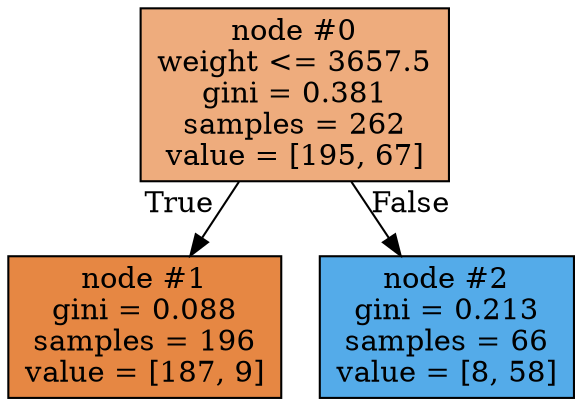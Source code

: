digraph Tree {
node [shape=box, style="filled", color="black"] ;
graph [ranksep=equally, splines=polyline] ;
0 [label="node #0\nweight <= 3657.5\ngini = 0.381\nsamples = 262\nvalue = [195, 67]", fillcolor="#eeac7d"] ;
1 [label="node #1\ngini = 0.088\nsamples = 196\nvalue = [187, 9]", fillcolor="#e68743"] ;
0 -> 1 [labeldistance=2.5, labelangle=45, headlabel="True"] ;
2 [label="node #2\ngini = 0.213\nsamples = 66\nvalue = [8, 58]", fillcolor="#54abe9"] ;
0 -> 2 [labeldistance=2.5, labelangle=-45, headlabel="False"] ;
{rank=same ; 0} ;
{rank=same ; 1; 2} ;
}